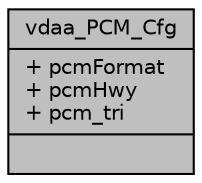 digraph "vdaa_PCM_Cfg"
{
  edge [fontname="Helvetica",fontsize="10",labelfontname="Helvetica",labelfontsize="10"];
  node [fontname="Helvetica",fontsize="10",shape=record];
  Node1 [label="{vdaa_PCM_Cfg\n|+ pcmFormat\l+ pcmHwy\l+ pcm_tri\l|}",height=0.2,width=0.4,color="black", fillcolor="grey75", style="filled", fontcolor="black"];
}
